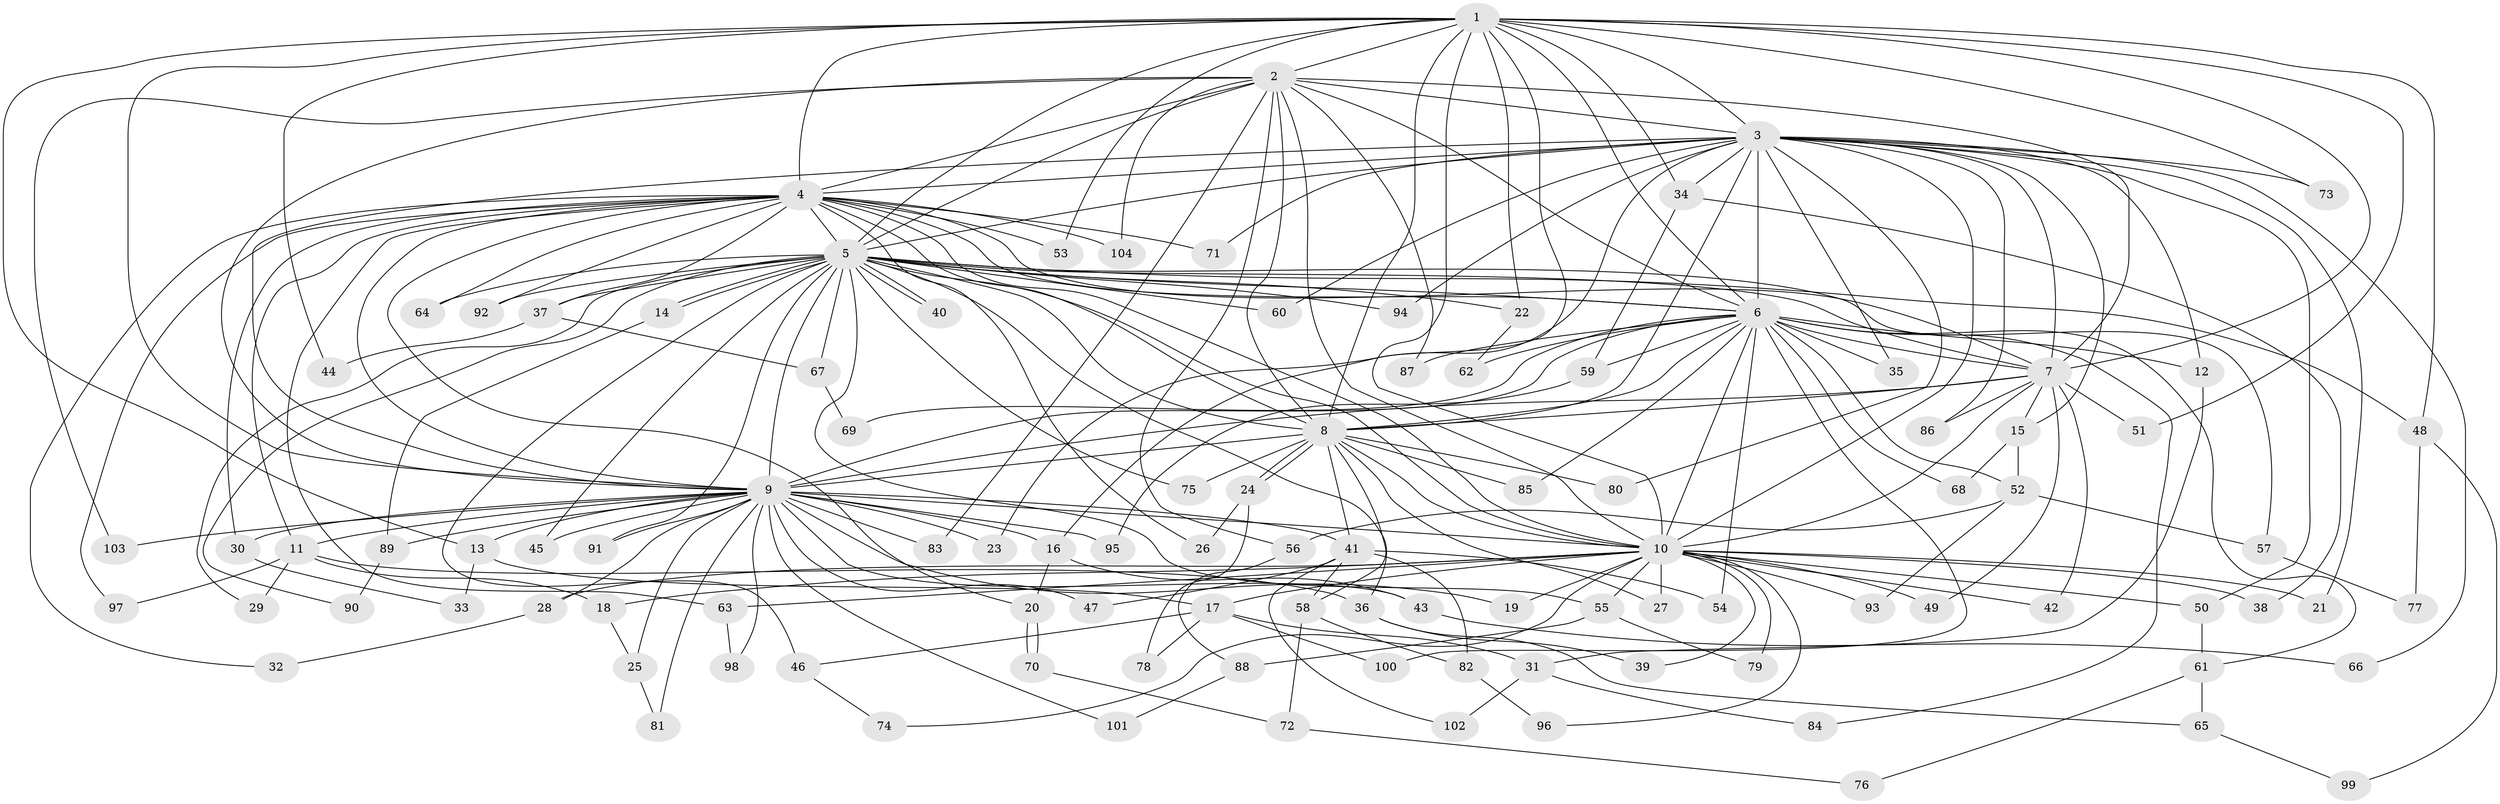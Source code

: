 // coarse degree distribution, {34: 0.012658227848101266, 10: 0.012658227848101266, 20: 0.02531645569620253, 28: 0.012658227848101266, 22: 0.012658227848101266, 12: 0.012658227848101266, 15: 0.012658227848101266, 25: 0.012658227848101266, 6: 0.05063291139240506, 3: 0.20253164556962025, 4: 0.0759493670886076, 5: 0.05063291139240506, 2: 0.5063291139240507}
// Generated by graph-tools (version 1.1) at 2025/41/03/06/25 10:41:44]
// undirected, 104 vertices, 233 edges
graph export_dot {
graph [start="1"]
  node [color=gray90,style=filled];
  1;
  2;
  3;
  4;
  5;
  6;
  7;
  8;
  9;
  10;
  11;
  12;
  13;
  14;
  15;
  16;
  17;
  18;
  19;
  20;
  21;
  22;
  23;
  24;
  25;
  26;
  27;
  28;
  29;
  30;
  31;
  32;
  33;
  34;
  35;
  36;
  37;
  38;
  39;
  40;
  41;
  42;
  43;
  44;
  45;
  46;
  47;
  48;
  49;
  50;
  51;
  52;
  53;
  54;
  55;
  56;
  57;
  58;
  59;
  60;
  61;
  62;
  63;
  64;
  65;
  66;
  67;
  68;
  69;
  70;
  71;
  72;
  73;
  74;
  75;
  76;
  77;
  78;
  79;
  80;
  81;
  82;
  83;
  84;
  85;
  86;
  87;
  88;
  89;
  90;
  91;
  92;
  93;
  94;
  95;
  96;
  97;
  98;
  99;
  100;
  101;
  102;
  103;
  104;
  1 -- 2;
  1 -- 3;
  1 -- 4;
  1 -- 5;
  1 -- 6;
  1 -- 7;
  1 -- 8;
  1 -- 9;
  1 -- 10;
  1 -- 13;
  1 -- 16;
  1 -- 22;
  1 -- 34;
  1 -- 44;
  1 -- 48;
  1 -- 51;
  1 -- 53;
  1 -- 73;
  2 -- 3;
  2 -- 4;
  2 -- 5;
  2 -- 6;
  2 -- 7;
  2 -- 8;
  2 -- 9;
  2 -- 10;
  2 -- 56;
  2 -- 83;
  2 -- 87;
  2 -- 103;
  2 -- 104;
  3 -- 4;
  3 -- 5;
  3 -- 6;
  3 -- 7;
  3 -- 8;
  3 -- 9;
  3 -- 10;
  3 -- 12;
  3 -- 15;
  3 -- 21;
  3 -- 23;
  3 -- 34;
  3 -- 35;
  3 -- 50;
  3 -- 60;
  3 -- 66;
  3 -- 71;
  3 -- 73;
  3 -- 80;
  3 -- 86;
  3 -- 94;
  4 -- 5;
  4 -- 6;
  4 -- 7;
  4 -- 8;
  4 -- 9;
  4 -- 10;
  4 -- 11;
  4 -- 20;
  4 -- 26;
  4 -- 30;
  4 -- 32;
  4 -- 37;
  4 -- 53;
  4 -- 63;
  4 -- 64;
  4 -- 71;
  4 -- 92;
  4 -- 97;
  4 -- 104;
  5 -- 6;
  5 -- 7;
  5 -- 8;
  5 -- 9;
  5 -- 10;
  5 -- 14;
  5 -- 14;
  5 -- 22;
  5 -- 29;
  5 -- 36;
  5 -- 37;
  5 -- 40;
  5 -- 40;
  5 -- 45;
  5 -- 46;
  5 -- 48;
  5 -- 55;
  5 -- 57;
  5 -- 60;
  5 -- 64;
  5 -- 67;
  5 -- 75;
  5 -- 90;
  5 -- 91;
  5 -- 92;
  5 -- 94;
  6 -- 7;
  6 -- 8;
  6 -- 9;
  6 -- 10;
  6 -- 12;
  6 -- 35;
  6 -- 52;
  6 -- 54;
  6 -- 59;
  6 -- 61;
  6 -- 62;
  6 -- 68;
  6 -- 69;
  6 -- 84;
  6 -- 85;
  6 -- 87;
  6 -- 100;
  7 -- 8;
  7 -- 9;
  7 -- 10;
  7 -- 15;
  7 -- 42;
  7 -- 49;
  7 -- 51;
  7 -- 86;
  8 -- 9;
  8 -- 10;
  8 -- 24;
  8 -- 24;
  8 -- 27;
  8 -- 41;
  8 -- 58;
  8 -- 75;
  8 -- 80;
  8 -- 85;
  9 -- 10;
  9 -- 11;
  9 -- 13;
  9 -- 16;
  9 -- 19;
  9 -- 23;
  9 -- 25;
  9 -- 28;
  9 -- 30;
  9 -- 41;
  9 -- 43;
  9 -- 45;
  9 -- 47;
  9 -- 81;
  9 -- 83;
  9 -- 89;
  9 -- 91;
  9 -- 95;
  9 -- 98;
  9 -- 101;
  9 -- 103;
  10 -- 17;
  10 -- 18;
  10 -- 19;
  10 -- 21;
  10 -- 27;
  10 -- 28;
  10 -- 38;
  10 -- 39;
  10 -- 42;
  10 -- 49;
  10 -- 50;
  10 -- 55;
  10 -- 63;
  10 -- 74;
  10 -- 79;
  10 -- 93;
  10 -- 96;
  11 -- 18;
  11 -- 29;
  11 -- 36;
  11 -- 97;
  12 -- 31;
  13 -- 17;
  13 -- 33;
  14 -- 89;
  15 -- 52;
  15 -- 68;
  16 -- 20;
  16 -- 43;
  17 -- 31;
  17 -- 46;
  17 -- 78;
  17 -- 100;
  18 -- 25;
  20 -- 70;
  20 -- 70;
  22 -- 62;
  24 -- 26;
  24 -- 78;
  25 -- 81;
  28 -- 32;
  30 -- 33;
  31 -- 84;
  31 -- 102;
  34 -- 38;
  34 -- 59;
  36 -- 39;
  36 -- 65;
  37 -- 44;
  37 -- 67;
  41 -- 47;
  41 -- 54;
  41 -- 58;
  41 -- 82;
  41 -- 102;
  43 -- 66;
  46 -- 74;
  48 -- 77;
  48 -- 99;
  50 -- 61;
  52 -- 56;
  52 -- 57;
  52 -- 93;
  55 -- 79;
  55 -- 88;
  56 -- 88;
  57 -- 77;
  58 -- 72;
  58 -- 82;
  59 -- 95;
  61 -- 65;
  61 -- 76;
  63 -- 98;
  65 -- 99;
  67 -- 69;
  70 -- 72;
  72 -- 76;
  82 -- 96;
  88 -- 101;
  89 -- 90;
}
